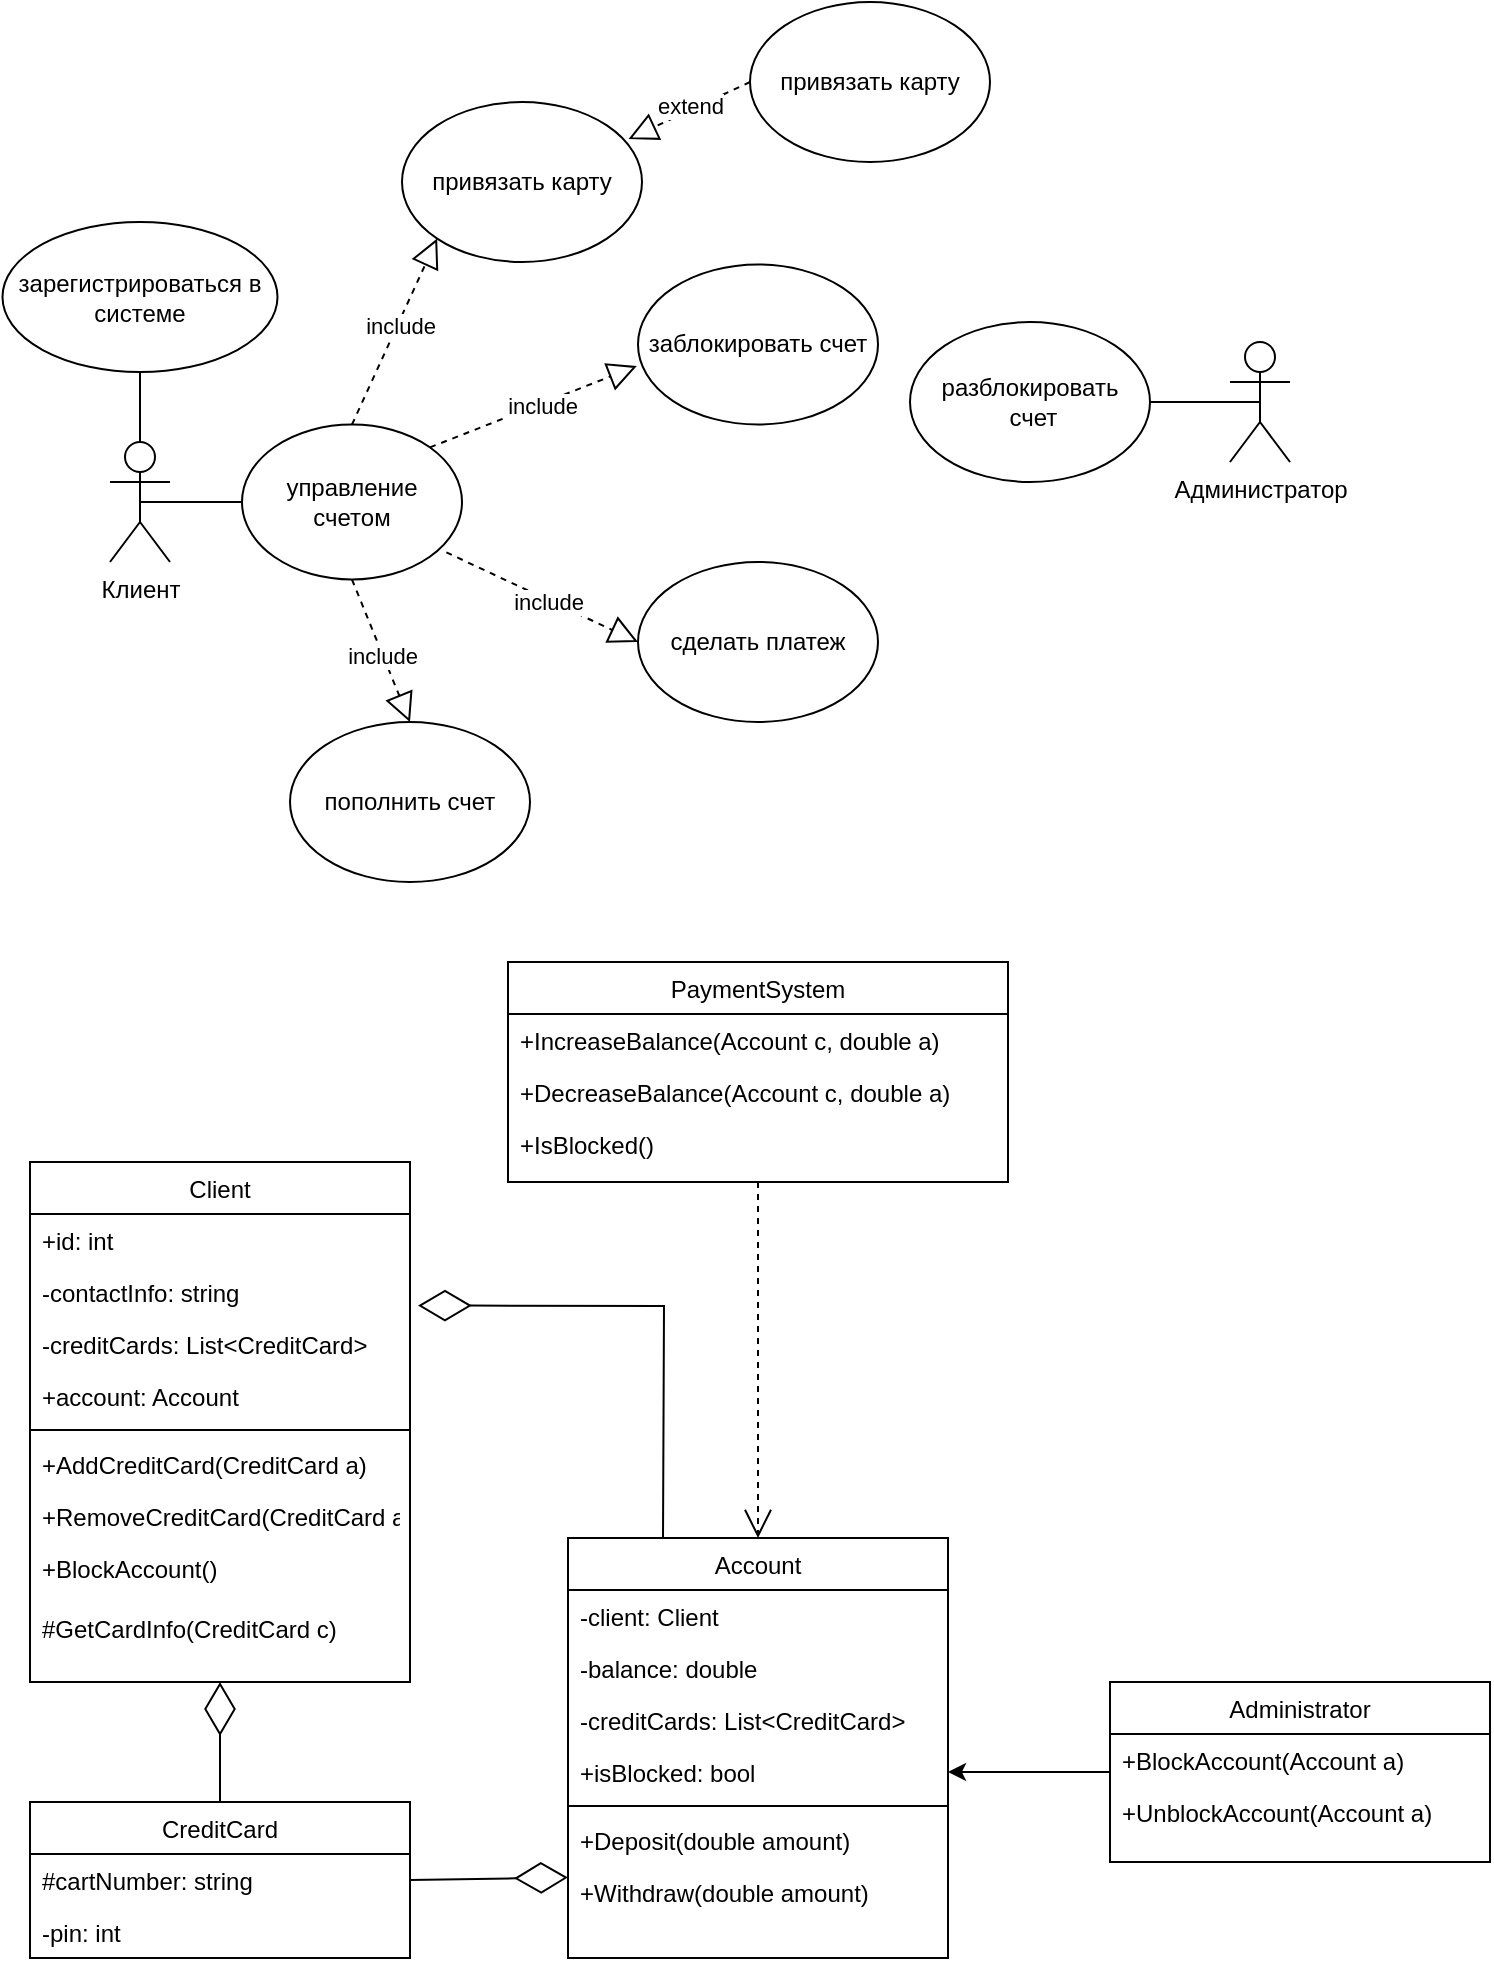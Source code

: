 <mxfile version="21.7.4" type="device">
  <diagram name="Страница 1" id="ABzwerI71XnaUUXjoN9Y">
    <mxGraphModel dx="651" dy="701" grid="1" gridSize="10" guides="1" tooltips="1" connect="1" arrows="1" fold="1" page="1" pageScale="1" pageWidth="827" pageHeight="1169" math="0" shadow="0">
      <root>
        <mxCell id="0" />
        <mxCell id="1" parent="0" />
        <mxCell id="GpYa1Dm-OQPfosF5BOAB-1" value="Клиент" style="shape=umlActor;verticalLabelPosition=bottom;verticalAlign=top;html=1;outlineConnect=0;" vertex="1" parent="1">
          <mxGeometry x="90" y="250" width="30" height="60" as="geometry" />
        </mxCell>
        <mxCell id="GpYa1Dm-OQPfosF5BOAB-2" value="Администратор" style="shape=umlActor;verticalLabelPosition=bottom;verticalAlign=top;html=1;outlineConnect=0;" vertex="1" parent="1">
          <mxGeometry x="650" y="200" width="30" height="60" as="geometry" />
        </mxCell>
        <mxCell id="GpYa1Dm-OQPfosF5BOAB-3" value="" style="endArrow=none;html=1;rounded=0;exitX=0.5;exitY=0.5;exitDx=0;exitDy=0;exitPerimeter=0;" edge="1" parent="1" source="GpYa1Dm-OQPfosF5BOAB-1" target="GpYa1Dm-OQPfosF5BOAB-4">
          <mxGeometry width="50" height="50" relative="1" as="geometry">
            <mxPoint x="340" y="310" as="sourcePoint" />
            <mxPoint x="180" y="280" as="targetPoint" />
          </mxGeometry>
        </mxCell>
        <mxCell id="GpYa1Dm-OQPfosF5BOAB-4" value="управление &lt;br&gt;счетом" style="ellipse;whiteSpace=wrap;html=1;" vertex="1" parent="1">
          <mxGeometry x="156" y="241.25" width="110" height="77.5" as="geometry" />
        </mxCell>
        <mxCell id="GpYa1Dm-OQPfosF5BOAB-5" value="зарегистрироваться в системе" style="ellipse;whiteSpace=wrap;html=1;" vertex="1" parent="1">
          <mxGeometry x="36.25" y="140" width="137.5" height="75" as="geometry" />
        </mxCell>
        <mxCell id="GpYa1Dm-OQPfosF5BOAB-7" value="" style="endArrow=none;html=1;rounded=0;entryX=0.5;entryY=1;entryDx=0;entryDy=0;" edge="1" parent="1" source="GpYa1Dm-OQPfosF5BOAB-1" target="GpYa1Dm-OQPfosF5BOAB-5">
          <mxGeometry width="50" height="50" relative="1" as="geometry">
            <mxPoint x="340" y="310" as="sourcePoint" />
            <mxPoint x="390" y="260" as="targetPoint" />
          </mxGeometry>
        </mxCell>
        <mxCell id="GpYa1Dm-OQPfosF5BOAB-8" value="заблокировать счет" style="ellipse;whiteSpace=wrap;html=1;" vertex="1" parent="1">
          <mxGeometry x="354" y="161.25" width="120" height="80" as="geometry" />
        </mxCell>
        <mxCell id="GpYa1Dm-OQPfosF5BOAB-9" value="сделать платеж" style="ellipse;whiteSpace=wrap;html=1;" vertex="1" parent="1">
          <mxGeometry x="354" y="310" width="120" height="80" as="geometry" />
        </mxCell>
        <mxCell id="GpYa1Dm-OQPfosF5BOAB-10" value="пополнить счет" style="ellipse;whiteSpace=wrap;html=1;" vertex="1" parent="1">
          <mxGeometry x="180" y="390" width="120" height="80" as="geometry" />
        </mxCell>
        <mxCell id="GpYa1Dm-OQPfosF5BOAB-12" value="привязать карту" style="ellipse;whiteSpace=wrap;html=1;" vertex="1" parent="1">
          <mxGeometry x="236" y="80" width="120" height="80" as="geometry" />
        </mxCell>
        <mxCell id="GpYa1Dm-OQPfosF5BOAB-14" value="разблокировать&lt;br&gt;&amp;nbsp;счет" style="ellipse;whiteSpace=wrap;html=1;" vertex="1" parent="1">
          <mxGeometry x="490" y="190" width="120" height="80" as="geometry" />
        </mxCell>
        <mxCell id="GpYa1Dm-OQPfosF5BOAB-19" value="" style="endArrow=block;dashed=1;endFill=0;endSize=12;html=1;rounded=0;entryX=0.5;entryY=0;entryDx=0;entryDy=0;exitX=0.5;exitY=1;exitDx=0;exitDy=0;" edge="1" parent="1" source="GpYa1Dm-OQPfosF5BOAB-4" target="GpYa1Dm-OQPfosF5BOAB-10">
          <mxGeometry width="160" relative="1" as="geometry">
            <mxPoint x="150" y="430" as="sourcePoint" />
            <mxPoint x="255" y="432" as="targetPoint" />
          </mxGeometry>
        </mxCell>
        <mxCell id="GpYa1Dm-OQPfosF5BOAB-21" value="include" style="edgeLabel;html=1;align=center;verticalAlign=middle;resizable=0;points=[];" vertex="1" connectable="0" parent="GpYa1Dm-OQPfosF5BOAB-19">
          <mxGeometry x="0.067" y="-1" relative="1" as="geometry">
            <mxPoint as="offset" />
          </mxGeometry>
        </mxCell>
        <mxCell id="GpYa1Dm-OQPfosF5BOAB-22" value="" style="endArrow=block;dashed=1;endFill=0;endSize=12;html=1;rounded=0;entryX=0;entryY=1;entryDx=0;entryDy=0;exitX=0.5;exitY=0;exitDx=0;exitDy=0;" edge="1" parent="1" source="GpYa1Dm-OQPfosF5BOAB-4" target="GpYa1Dm-OQPfosF5BOAB-12">
          <mxGeometry width="160" relative="1" as="geometry">
            <mxPoint x="221" y="329" as="sourcePoint" />
            <mxPoint x="250" y="400" as="targetPoint" />
          </mxGeometry>
        </mxCell>
        <mxCell id="GpYa1Dm-OQPfosF5BOAB-23" value="include" style="edgeLabel;html=1;align=center;verticalAlign=middle;resizable=0;points=[];" vertex="1" connectable="0" parent="GpYa1Dm-OQPfosF5BOAB-22">
          <mxGeometry x="0.067" y="-1" relative="1" as="geometry">
            <mxPoint as="offset" />
          </mxGeometry>
        </mxCell>
        <mxCell id="GpYa1Dm-OQPfosF5BOAB-24" value="" style="endArrow=block;dashed=1;endFill=0;endSize=12;html=1;rounded=0;entryX=-0.005;entryY=0.635;entryDx=0;entryDy=0;exitX=1;exitY=0;exitDx=0;exitDy=0;entryPerimeter=0;" edge="1" parent="1" source="GpYa1Dm-OQPfosF5BOAB-4" target="GpYa1Dm-OQPfosF5BOAB-8">
          <mxGeometry width="160" relative="1" as="geometry">
            <mxPoint x="231" y="339" as="sourcePoint" />
            <mxPoint x="260" y="410" as="targetPoint" />
          </mxGeometry>
        </mxCell>
        <mxCell id="GpYa1Dm-OQPfosF5BOAB-25" value="include" style="edgeLabel;html=1;align=center;verticalAlign=middle;resizable=0;points=[];" vertex="1" connectable="0" parent="GpYa1Dm-OQPfosF5BOAB-24">
          <mxGeometry x="0.067" y="-1" relative="1" as="geometry">
            <mxPoint as="offset" />
          </mxGeometry>
        </mxCell>
        <mxCell id="GpYa1Dm-OQPfosF5BOAB-26" value="" style="endArrow=block;dashed=1;endFill=0;endSize=12;html=1;rounded=0;entryX=0;entryY=0.5;entryDx=0;entryDy=0;exitX=0.929;exitY=0.825;exitDx=0;exitDy=0;exitPerimeter=0;" edge="1" parent="1" source="GpYa1Dm-OQPfosF5BOAB-4" target="GpYa1Dm-OQPfosF5BOAB-9">
          <mxGeometry width="160" relative="1" as="geometry">
            <mxPoint x="241" y="349" as="sourcePoint" />
            <mxPoint x="270" y="420" as="targetPoint" />
          </mxGeometry>
        </mxCell>
        <mxCell id="GpYa1Dm-OQPfosF5BOAB-27" value="include" style="edgeLabel;html=1;align=center;verticalAlign=middle;resizable=0;points=[];" vertex="1" connectable="0" parent="GpYa1Dm-OQPfosF5BOAB-26">
          <mxGeometry x="0.067" y="-1" relative="1" as="geometry">
            <mxPoint as="offset" />
          </mxGeometry>
        </mxCell>
        <mxCell id="GpYa1Dm-OQPfosF5BOAB-34" value="" style="endArrow=none;html=1;rounded=0;entryX=0.5;entryY=0.5;entryDx=0;entryDy=0;entryPerimeter=0;exitX=1;exitY=0.5;exitDx=0;exitDy=0;" edge="1" parent="1" source="GpYa1Dm-OQPfosF5BOAB-14" target="GpYa1Dm-OQPfosF5BOAB-2">
          <mxGeometry width="50" height="50" relative="1" as="geometry">
            <mxPoint x="620" y="170" as="sourcePoint" />
            <mxPoint x="115" y="225" as="targetPoint" />
          </mxGeometry>
        </mxCell>
        <mxCell id="GpYa1Dm-OQPfosF5BOAB-35" value="Client" style="swimlane;fontStyle=0;align=center;verticalAlign=top;childLayout=stackLayout;horizontal=1;startSize=26;horizontalStack=0;resizeParent=1;resizeLast=0;collapsible=1;marginBottom=0;rounded=0;shadow=0;strokeWidth=1;" vertex="1" parent="1">
          <mxGeometry x="50" y="610" width="190" height="260" as="geometry">
            <mxRectangle x="340" y="380" width="170" height="26" as="alternateBounds" />
          </mxGeometry>
        </mxCell>
        <mxCell id="GpYa1Dm-OQPfosF5BOAB-36" value="+id: int" style="text;align=left;verticalAlign=top;spacingLeft=4;spacingRight=4;overflow=hidden;rotatable=0;points=[[0,0.5],[1,0.5]];portConstraint=eastwest;" vertex="1" parent="GpYa1Dm-OQPfosF5BOAB-35">
          <mxGeometry y="26" width="190" height="26" as="geometry" />
        </mxCell>
        <mxCell id="GpYa1Dm-OQPfosF5BOAB-38" value="-contactInfo: string" style="text;align=left;verticalAlign=top;spacingLeft=4;spacingRight=4;overflow=hidden;rotatable=0;points=[[0,0.5],[1,0.5]];portConstraint=eastwest;" vertex="1" parent="GpYa1Dm-OQPfosF5BOAB-35">
          <mxGeometry y="52" width="190" height="26" as="geometry" />
        </mxCell>
        <mxCell id="GpYa1Dm-OQPfosF5BOAB-40" value="-creditCards: List&lt;CreditCard&gt;" style="text;align=left;verticalAlign=top;spacingLeft=4;spacingRight=4;overflow=hidden;rotatable=0;points=[[0,0.5],[1,0.5]];portConstraint=eastwest;" vertex="1" parent="GpYa1Dm-OQPfosF5BOAB-35">
          <mxGeometry y="78" width="190" height="26" as="geometry" />
        </mxCell>
        <mxCell id="GpYa1Dm-OQPfosF5BOAB-45" value="+account: Account" style="text;align=left;verticalAlign=top;spacingLeft=4;spacingRight=4;overflow=hidden;rotatable=0;points=[[0,0.5],[1,0.5]];portConstraint=eastwest;" vertex="1" parent="GpYa1Dm-OQPfosF5BOAB-35">
          <mxGeometry y="104" width="190" height="26" as="geometry" />
        </mxCell>
        <mxCell id="GpYa1Dm-OQPfosF5BOAB-42" value="" style="line;html=1;strokeWidth=1;align=left;verticalAlign=middle;spacingTop=-1;spacingLeft=3;spacingRight=3;rotatable=0;labelPosition=right;points=[];portConstraint=eastwest;" vertex="1" parent="GpYa1Dm-OQPfosF5BOAB-35">
          <mxGeometry y="130" width="190" height="8" as="geometry" />
        </mxCell>
        <mxCell id="GpYa1Dm-OQPfosF5BOAB-43" value="+AddCreditCard(CreditCard a)" style="text;align=left;verticalAlign=top;spacingLeft=4;spacingRight=4;overflow=hidden;rotatable=0;points=[[0,0.5],[1,0.5]];portConstraint=eastwest;" vertex="1" parent="GpYa1Dm-OQPfosF5BOAB-35">
          <mxGeometry y="138" width="190" height="26" as="geometry" />
        </mxCell>
        <mxCell id="GpYa1Dm-OQPfosF5BOAB-44" value="+RemoveCreditCard(CreditCard a)&#xa;" style="text;align=left;verticalAlign=top;spacingLeft=4;spacingRight=4;overflow=hidden;rotatable=0;points=[[0,0.5],[1,0.5]];portConstraint=eastwest;" vertex="1" parent="GpYa1Dm-OQPfosF5BOAB-35">
          <mxGeometry y="164" width="190" height="26" as="geometry" />
        </mxCell>
        <mxCell id="GpYa1Dm-OQPfosF5BOAB-69" value="+BlockAccount()" style="text;align=left;verticalAlign=top;spacingLeft=4;spacingRight=4;overflow=hidden;rotatable=0;points=[[0,0.5],[1,0.5]];portConstraint=eastwest;" vertex="1" parent="GpYa1Dm-OQPfosF5BOAB-35">
          <mxGeometry y="190" width="190" height="30" as="geometry" />
        </mxCell>
        <mxCell id="GpYa1Dm-OQPfosF5BOAB-89" value="#GetCardInfo(CreditCard c)" style="text;align=left;verticalAlign=top;spacingLeft=4;spacingRight=4;overflow=hidden;rotatable=0;points=[[0,0.5],[1,0.5]];portConstraint=eastwest;" vertex="1" parent="GpYa1Dm-OQPfosF5BOAB-35">
          <mxGeometry y="220" width="190" height="30" as="geometry" />
        </mxCell>
        <mxCell id="GpYa1Dm-OQPfosF5BOAB-47" value="привязать карту" style="ellipse;whiteSpace=wrap;html=1;" vertex="1" parent="1">
          <mxGeometry x="410" y="30" width="120" height="80" as="geometry" />
        </mxCell>
        <mxCell id="GpYa1Dm-OQPfosF5BOAB-48" value="" style="endArrow=block;dashed=1;endFill=0;endSize=12;html=1;rounded=0;entryX=0.944;entryY=0.232;entryDx=0;entryDy=0;exitX=0;exitY=0.5;exitDx=0;exitDy=0;entryPerimeter=0;" edge="1" parent="1" source="GpYa1Dm-OQPfosF5BOAB-47" target="GpYa1Dm-OQPfosF5BOAB-12">
          <mxGeometry width="160" relative="1" as="geometry">
            <mxPoint x="356" y="110" as="sourcePoint" />
            <mxPoint x="399" y="17" as="targetPoint" />
          </mxGeometry>
        </mxCell>
        <mxCell id="GpYa1Dm-OQPfosF5BOAB-51" value="extend" style="edgeLabel;html=1;align=center;verticalAlign=middle;resizable=0;points=[];" vertex="1" connectable="0" parent="GpYa1Dm-OQPfosF5BOAB-48">
          <mxGeometry x="-0.031" y="-2" relative="1" as="geometry">
            <mxPoint as="offset" />
          </mxGeometry>
        </mxCell>
        <mxCell id="GpYa1Dm-OQPfosF5BOAB-52" value="Account" style="swimlane;fontStyle=0;align=center;verticalAlign=top;childLayout=stackLayout;horizontal=1;startSize=26;horizontalStack=0;resizeParent=1;resizeLast=0;collapsible=1;marginBottom=0;rounded=0;shadow=0;strokeWidth=1;" vertex="1" parent="1">
          <mxGeometry x="319" y="798" width="190" height="210" as="geometry">
            <mxRectangle x="340" y="380" width="170" height="26" as="alternateBounds" />
          </mxGeometry>
        </mxCell>
        <mxCell id="GpYa1Dm-OQPfosF5BOAB-53" value="-client: Client" style="text;align=left;verticalAlign=top;spacingLeft=4;spacingRight=4;overflow=hidden;rotatable=0;points=[[0,0.5],[1,0.5]];portConstraint=eastwest;" vertex="1" parent="GpYa1Dm-OQPfosF5BOAB-52">
          <mxGeometry y="26" width="190" height="26" as="geometry" />
        </mxCell>
        <mxCell id="GpYa1Dm-OQPfosF5BOAB-54" value="-balance: double" style="text;align=left;verticalAlign=top;spacingLeft=4;spacingRight=4;overflow=hidden;rotatable=0;points=[[0,0.5],[1,0.5]];portConstraint=eastwest;" vertex="1" parent="GpYa1Dm-OQPfosF5BOAB-52">
          <mxGeometry y="52" width="190" height="26" as="geometry" />
        </mxCell>
        <mxCell id="GpYa1Dm-OQPfosF5BOAB-55" value="-creditCards: List&lt;CreditCard&gt;" style="text;align=left;verticalAlign=top;spacingLeft=4;spacingRight=4;overflow=hidden;rotatable=0;points=[[0,0.5],[1,0.5]];portConstraint=eastwest;" vertex="1" parent="GpYa1Dm-OQPfosF5BOAB-52">
          <mxGeometry y="78" width="190" height="26" as="geometry" />
        </mxCell>
        <mxCell id="GpYa1Dm-OQPfosF5BOAB-59" value="+isBlocked: bool" style="text;align=left;verticalAlign=top;spacingLeft=4;spacingRight=4;overflow=hidden;rotatable=0;points=[[0,0.5],[1,0.5]];portConstraint=eastwest;" vertex="1" parent="GpYa1Dm-OQPfosF5BOAB-52">
          <mxGeometry y="104" width="190" height="26" as="geometry" />
        </mxCell>
        <mxCell id="GpYa1Dm-OQPfosF5BOAB-57" value="" style="line;html=1;strokeWidth=1;align=left;verticalAlign=middle;spacingTop=-1;spacingLeft=3;spacingRight=3;rotatable=0;labelPosition=right;points=[];portConstraint=eastwest;" vertex="1" parent="GpYa1Dm-OQPfosF5BOAB-52">
          <mxGeometry y="130" width="190" height="8" as="geometry" />
        </mxCell>
        <mxCell id="GpYa1Dm-OQPfosF5BOAB-58" value="+Deposit(double amount)" style="text;align=left;verticalAlign=top;spacingLeft=4;spacingRight=4;overflow=hidden;rotatable=0;points=[[0,0.5],[1,0.5]];portConstraint=eastwest;" vertex="1" parent="GpYa1Dm-OQPfosF5BOAB-52">
          <mxGeometry y="138" width="190" height="26" as="geometry" />
        </mxCell>
        <mxCell id="GpYa1Dm-OQPfosF5BOAB-101" value="+Withdraw(double amount)" style="text;align=left;verticalAlign=top;spacingLeft=4;spacingRight=4;overflow=hidden;rotatable=0;points=[[0,0.5],[1,0.5]];portConstraint=eastwest;" vertex="1" parent="GpYa1Dm-OQPfosF5BOAB-52">
          <mxGeometry y="164" width="190" height="26" as="geometry" />
        </mxCell>
        <mxCell id="GpYa1Dm-OQPfosF5BOAB-100" value="" style="edgeStyle=orthogonalEdgeStyle;rounded=0;orthogonalLoop=1;jettySize=auto;html=1;entryX=1;entryY=0.5;entryDx=0;entryDy=0;" edge="1" parent="1" source="GpYa1Dm-OQPfosF5BOAB-61" target="GpYa1Dm-OQPfosF5BOAB-59">
          <mxGeometry relative="1" as="geometry">
            <mxPoint x="415" y="775.0" as="targetPoint" />
          </mxGeometry>
        </mxCell>
        <mxCell id="GpYa1Dm-OQPfosF5BOAB-61" value="Administrator" style="swimlane;fontStyle=0;align=center;verticalAlign=top;childLayout=stackLayout;horizontal=1;startSize=26;horizontalStack=0;resizeParent=1;resizeLast=0;collapsible=1;marginBottom=0;rounded=0;shadow=0;strokeWidth=1;" vertex="1" parent="1">
          <mxGeometry x="590" y="870" width="190" height="90" as="geometry">
            <mxRectangle x="340" y="380" width="170" height="26" as="alternateBounds" />
          </mxGeometry>
        </mxCell>
        <mxCell id="GpYa1Dm-OQPfosF5BOAB-62" value="+BlockAccount(Account a)" style="text;align=left;verticalAlign=top;spacingLeft=4;spacingRight=4;overflow=hidden;rotatable=0;points=[[0,0.5],[1,0.5]];portConstraint=eastwest;" vertex="1" parent="GpYa1Dm-OQPfosF5BOAB-61">
          <mxGeometry y="26" width="190" height="26" as="geometry" />
        </mxCell>
        <mxCell id="GpYa1Dm-OQPfosF5BOAB-68" value="+UnblockAccount(Account a)" style="text;align=left;verticalAlign=top;spacingLeft=4;spacingRight=4;overflow=hidden;rotatable=0;points=[[0,0.5],[1,0.5]];portConstraint=eastwest;" vertex="1" parent="GpYa1Dm-OQPfosF5BOAB-61">
          <mxGeometry y="52" width="190" height="26" as="geometry" />
        </mxCell>
        <mxCell id="GpYa1Dm-OQPfosF5BOAB-79" value="CreditCard" style="swimlane;fontStyle=0;align=center;verticalAlign=top;childLayout=stackLayout;horizontal=1;startSize=26;horizontalStack=0;resizeParent=1;resizeLast=0;collapsible=1;marginBottom=0;rounded=0;shadow=0;strokeWidth=1;" vertex="1" parent="1">
          <mxGeometry x="50" y="930" width="190" height="78" as="geometry">
            <mxRectangle x="340" y="380" width="170" height="26" as="alternateBounds" />
          </mxGeometry>
        </mxCell>
        <mxCell id="GpYa1Dm-OQPfosF5BOAB-80" value="#cartNumber: string" style="text;align=left;verticalAlign=top;spacingLeft=4;spacingRight=4;overflow=hidden;rotatable=0;points=[[0,0.5],[1,0.5]];portConstraint=eastwest;" vertex="1" parent="GpYa1Dm-OQPfosF5BOAB-79">
          <mxGeometry y="26" width="190" height="26" as="geometry" />
        </mxCell>
        <mxCell id="GpYa1Dm-OQPfosF5BOAB-81" value="-pin: int" style="text;align=left;verticalAlign=top;spacingLeft=4;spacingRight=4;overflow=hidden;rotatable=0;points=[[0,0.5],[1,0.5]];portConstraint=eastwest;" vertex="1" parent="GpYa1Dm-OQPfosF5BOAB-79">
          <mxGeometry y="52" width="190" height="26" as="geometry" />
        </mxCell>
        <mxCell id="GpYa1Dm-OQPfosF5BOAB-90" value="PaymentSystem" style="swimlane;fontStyle=0;align=center;verticalAlign=top;childLayout=stackLayout;horizontal=1;startSize=26;horizontalStack=0;resizeParent=1;resizeLast=0;collapsible=1;marginBottom=0;rounded=0;shadow=0;strokeWidth=1;" vertex="1" parent="1">
          <mxGeometry x="289" y="510" width="250" height="110" as="geometry">
            <mxRectangle x="340" y="380" width="170" height="26" as="alternateBounds" />
          </mxGeometry>
        </mxCell>
        <mxCell id="GpYa1Dm-OQPfosF5BOAB-91" value="+IncreaseBalance(Account c, double a)" style="text;align=left;verticalAlign=top;spacingLeft=4;spacingRight=4;overflow=hidden;rotatable=0;points=[[0,0.5],[1,0.5]];portConstraint=eastwest;" vertex="1" parent="GpYa1Dm-OQPfosF5BOAB-90">
          <mxGeometry y="26" width="250" height="26" as="geometry" />
        </mxCell>
        <mxCell id="GpYa1Dm-OQPfosF5BOAB-92" value="+DecreaseBalance(Account c, double a)" style="text;align=left;verticalAlign=top;spacingLeft=4;spacingRight=4;overflow=hidden;rotatable=0;points=[[0,0.5],[1,0.5]];portConstraint=eastwest;" vertex="1" parent="GpYa1Dm-OQPfosF5BOAB-90">
          <mxGeometry y="52" width="250" height="26" as="geometry" />
        </mxCell>
        <mxCell id="GpYa1Dm-OQPfosF5BOAB-93" value="+IsBlocked()" style="text;align=left;verticalAlign=top;spacingLeft=4;spacingRight=4;overflow=hidden;rotatable=0;points=[[0,0.5],[1,0.5]];portConstraint=eastwest;" vertex="1" parent="GpYa1Dm-OQPfosF5BOAB-90">
          <mxGeometry y="78" width="250" height="26" as="geometry" />
        </mxCell>
        <mxCell id="GpYa1Dm-OQPfosF5BOAB-95" value="" style="endArrow=diamondThin;endFill=0;endSize=24;html=1;rounded=0;exitX=0.5;exitY=0;exitDx=0;exitDy=0;entryX=0.5;entryY=1;entryDx=0;entryDy=0;" edge="1" parent="1" source="GpYa1Dm-OQPfosF5BOAB-79" target="GpYa1Dm-OQPfosF5BOAB-35">
          <mxGeometry width="160" relative="1" as="geometry">
            <mxPoint x="450" y="850" as="sourcePoint" />
            <mxPoint x="610" y="850" as="targetPoint" />
          </mxGeometry>
        </mxCell>
        <mxCell id="GpYa1Dm-OQPfosF5BOAB-96" value="" style="endArrow=diamondThin;endFill=0;endSize=24;html=1;rounded=0;exitX=1;exitY=0.5;exitDx=0;exitDy=0;entryX=0;entryY=0.221;entryDx=0;entryDy=0;entryPerimeter=0;" edge="1" parent="1" source="GpYa1Dm-OQPfosF5BOAB-80" target="GpYa1Dm-OQPfosF5BOAB-101">
          <mxGeometry width="160" relative="1" as="geometry">
            <mxPoint x="155" y="940" as="sourcePoint" />
            <mxPoint x="310" y="920" as="targetPoint" />
          </mxGeometry>
        </mxCell>
        <mxCell id="GpYa1Dm-OQPfosF5BOAB-105" value="" style="endArrow=open;endSize=12;dashed=1;html=1;rounded=0;exitX=0.5;exitY=1;exitDx=0;exitDy=0;entryX=0.5;entryY=0;entryDx=0;entryDy=0;" edge="1" parent="1" source="GpYa1Dm-OQPfosF5BOAB-90" target="GpYa1Dm-OQPfosF5BOAB-52">
          <mxGeometry width="160" relative="1" as="geometry">
            <mxPoint x="310" y="800" as="sourcePoint" />
            <mxPoint x="470" y="800" as="targetPoint" />
          </mxGeometry>
        </mxCell>
        <mxCell id="GpYa1Dm-OQPfosF5BOAB-106" value="" style="endArrow=diamondThin;endFill=0;endSize=24;html=1;rounded=0;exitX=0.25;exitY=0;exitDx=0;exitDy=0;entryX=1.021;entryY=-0.24;entryDx=0;entryDy=0;entryPerimeter=0;" edge="1" parent="1" source="GpYa1Dm-OQPfosF5BOAB-52" target="GpYa1Dm-OQPfosF5BOAB-40">
          <mxGeometry width="160" relative="1" as="geometry">
            <mxPoint x="250" y="979" as="sourcePoint" />
            <mxPoint x="329" y="978" as="targetPoint" />
            <Array as="points">
              <mxPoint x="367" y="682" />
            </Array>
          </mxGeometry>
        </mxCell>
      </root>
    </mxGraphModel>
  </diagram>
</mxfile>

